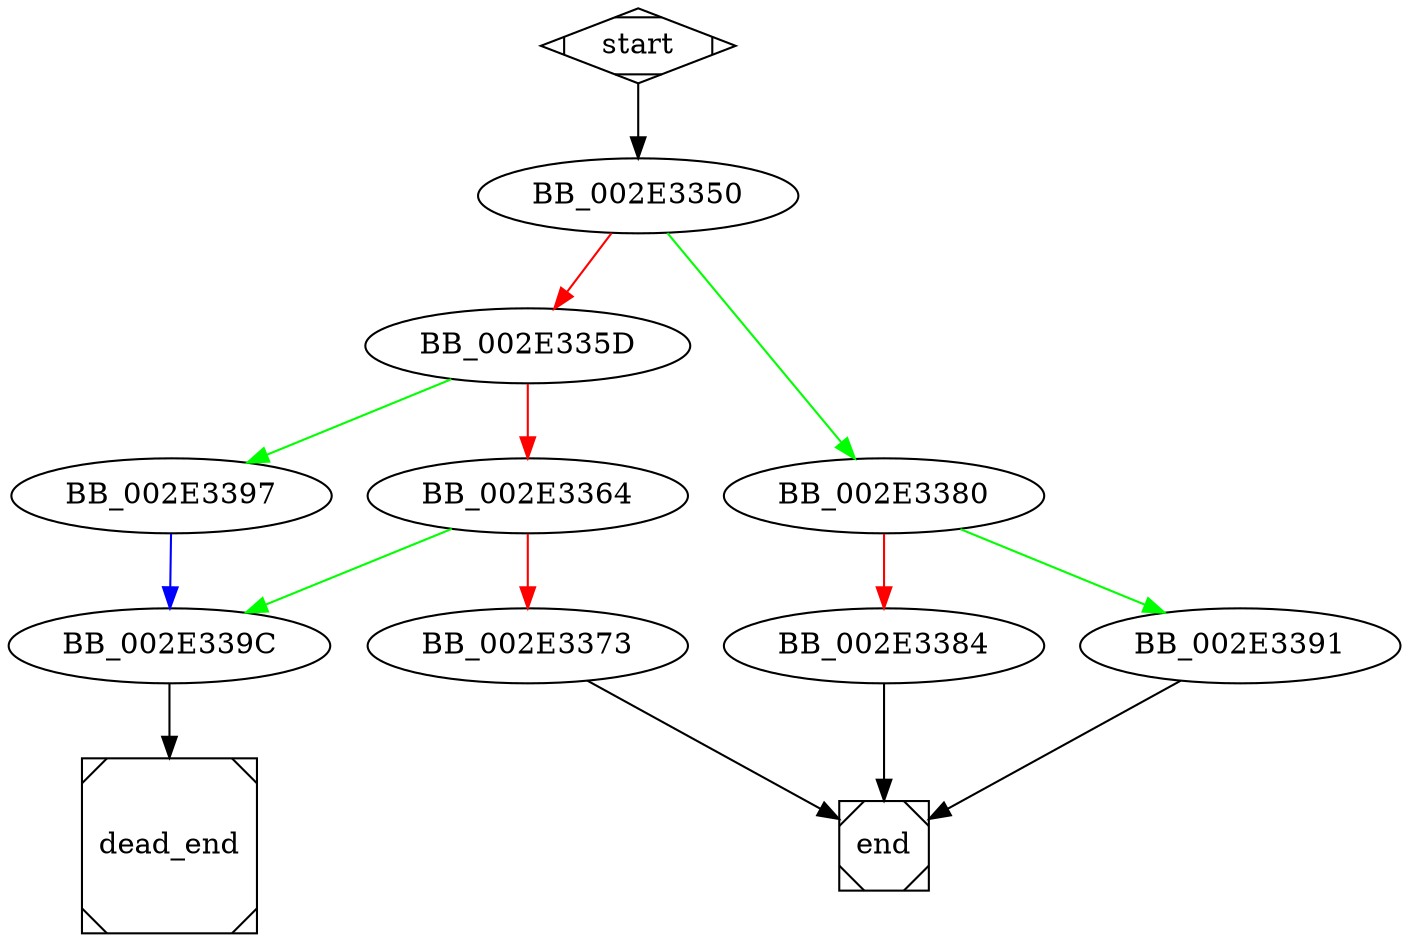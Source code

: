 digraph G {
  start -> BB_002E3350;

  BB_002E3350 -> BB_002E335D [color=red];
  BB_002E3350 -> BB_002E3380 [color=green];
  
  BB_002E335D -> BB_002E3364 [color=red];
  BB_002E335D -> BB_002E3397 [color=green];
  
  BB_002E3364 -> BB_002E3373 [color=red];
  BB_002E3364 -> BB_002E339C [color=green];
  
  BB_002E3373 -> end;
  
  BB_002E3380 -> BB_002E3384 [color=red];
  BB_002E3380 -> BB_002E3391 [color=green];
  
  BB_002E3384 -> end;
  
  BB_002E3391 -> end;
  
  BB_002E3397 -> BB_002E339C [color=blue];
  
  BB_002E339C -> dead_end;

  start [shape=Mdiamond];
  end [shape=Msquare];
  dead_end [shape=Msquare];
}
